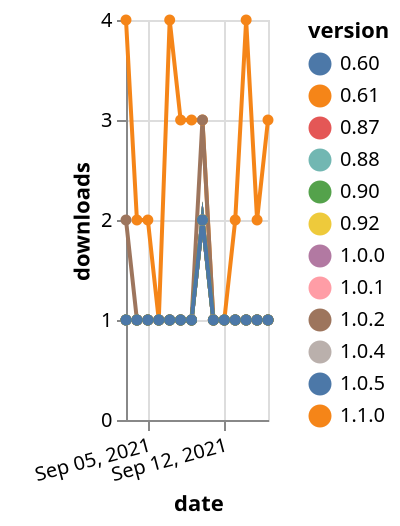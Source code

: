 {"$schema": "https://vega.github.io/schema/vega-lite/v5.json", "description": "A simple bar chart with embedded data.", "data": {"values": [{"date": "2021-09-03", "total": 120, "delta": 1, "version": "1.0.4"}, {"date": "2021-09-04", "total": 121, "delta": 1, "version": "1.0.4"}, {"date": "2021-09-05", "total": 122, "delta": 1, "version": "1.0.4"}, {"date": "2021-09-06", "total": 123, "delta": 1, "version": "1.0.4"}, {"date": "2021-09-07", "total": 124, "delta": 1, "version": "1.0.4"}, {"date": "2021-09-08", "total": 125, "delta": 1, "version": "1.0.4"}, {"date": "2021-09-09", "total": 126, "delta": 1, "version": "1.0.4"}, {"date": "2021-09-10", "total": 128, "delta": 2, "version": "1.0.4"}, {"date": "2021-09-11", "total": 129, "delta": 1, "version": "1.0.4"}, {"date": "2021-09-12", "total": 130, "delta": 1, "version": "1.0.4"}, {"date": "2021-09-13", "total": 131, "delta": 1, "version": "1.0.4"}, {"date": "2021-09-14", "total": 132, "delta": 1, "version": "1.0.4"}, {"date": "2021-09-15", "total": 133, "delta": 1, "version": "1.0.4"}, {"date": "2021-09-16", "total": 134, "delta": 1, "version": "1.0.4"}, {"date": "2021-09-03", "total": 185, "delta": 1, "version": "0.87"}, {"date": "2021-09-04", "total": 186, "delta": 1, "version": "0.87"}, {"date": "2021-09-05", "total": 187, "delta": 1, "version": "0.87"}, {"date": "2021-09-06", "total": 188, "delta": 1, "version": "0.87"}, {"date": "2021-09-07", "total": 189, "delta": 1, "version": "0.87"}, {"date": "2021-09-08", "total": 190, "delta": 1, "version": "0.87"}, {"date": "2021-09-09", "total": 191, "delta": 1, "version": "0.87"}, {"date": "2021-09-10", "total": 193, "delta": 2, "version": "0.87"}, {"date": "2021-09-11", "total": 194, "delta": 1, "version": "0.87"}, {"date": "2021-09-12", "total": 195, "delta": 1, "version": "0.87"}, {"date": "2021-09-13", "total": 196, "delta": 1, "version": "0.87"}, {"date": "2021-09-14", "total": 197, "delta": 1, "version": "0.87"}, {"date": "2021-09-15", "total": 198, "delta": 1, "version": "0.87"}, {"date": "2021-09-16", "total": 199, "delta": 1, "version": "0.87"}, {"date": "2021-09-03", "total": 74, "delta": 4, "version": "1.1.0"}, {"date": "2021-09-04", "total": 76, "delta": 2, "version": "1.1.0"}, {"date": "2021-09-05", "total": 78, "delta": 2, "version": "1.1.0"}, {"date": "2021-09-06", "total": 79, "delta": 1, "version": "1.1.0"}, {"date": "2021-09-07", "total": 83, "delta": 4, "version": "1.1.0"}, {"date": "2021-09-08", "total": 86, "delta": 3, "version": "1.1.0"}, {"date": "2021-09-09", "total": 89, "delta": 3, "version": "1.1.0"}, {"date": "2021-09-10", "total": 92, "delta": 3, "version": "1.1.0"}, {"date": "2021-09-11", "total": 93, "delta": 1, "version": "1.1.0"}, {"date": "2021-09-12", "total": 94, "delta": 1, "version": "1.1.0"}, {"date": "2021-09-13", "total": 96, "delta": 2, "version": "1.1.0"}, {"date": "2021-09-14", "total": 100, "delta": 4, "version": "1.1.0"}, {"date": "2021-09-15", "total": 102, "delta": 2, "version": "1.1.0"}, {"date": "2021-09-16", "total": 105, "delta": 3, "version": "1.1.0"}, {"date": "2021-09-03", "total": 667, "delta": 1, "version": "0.92"}, {"date": "2021-09-04", "total": 668, "delta": 1, "version": "0.92"}, {"date": "2021-09-05", "total": 669, "delta": 1, "version": "0.92"}, {"date": "2021-09-06", "total": 670, "delta": 1, "version": "0.92"}, {"date": "2021-09-07", "total": 671, "delta": 1, "version": "0.92"}, {"date": "2021-09-08", "total": 672, "delta": 1, "version": "0.92"}, {"date": "2021-09-09", "total": 673, "delta": 1, "version": "0.92"}, {"date": "2021-09-10", "total": 675, "delta": 2, "version": "0.92"}, {"date": "2021-09-11", "total": 676, "delta": 1, "version": "0.92"}, {"date": "2021-09-12", "total": 677, "delta": 1, "version": "0.92"}, {"date": "2021-09-13", "total": 678, "delta": 1, "version": "0.92"}, {"date": "2021-09-14", "total": 679, "delta": 1, "version": "0.92"}, {"date": "2021-09-15", "total": 680, "delta": 1, "version": "0.92"}, {"date": "2021-09-16", "total": 681, "delta": 1, "version": "0.92"}, {"date": "2021-09-03", "total": 120, "delta": 1, "version": "1.0.1"}, {"date": "2021-09-04", "total": 121, "delta": 1, "version": "1.0.1"}, {"date": "2021-09-05", "total": 122, "delta": 1, "version": "1.0.1"}, {"date": "2021-09-06", "total": 123, "delta": 1, "version": "1.0.1"}, {"date": "2021-09-07", "total": 124, "delta": 1, "version": "1.0.1"}, {"date": "2021-09-08", "total": 125, "delta": 1, "version": "1.0.1"}, {"date": "2021-09-09", "total": 126, "delta": 1, "version": "1.0.1"}, {"date": "2021-09-10", "total": 128, "delta": 2, "version": "1.0.1"}, {"date": "2021-09-11", "total": 129, "delta": 1, "version": "1.0.1"}, {"date": "2021-09-12", "total": 130, "delta": 1, "version": "1.0.1"}, {"date": "2021-09-13", "total": 131, "delta": 1, "version": "1.0.1"}, {"date": "2021-09-14", "total": 132, "delta": 1, "version": "1.0.1"}, {"date": "2021-09-15", "total": 133, "delta": 1, "version": "1.0.1"}, {"date": "2021-09-16", "total": 134, "delta": 1, "version": "1.0.1"}, {"date": "2021-09-03", "total": 121, "delta": 1, "version": "1.0.0"}, {"date": "2021-09-04", "total": 122, "delta": 1, "version": "1.0.0"}, {"date": "2021-09-05", "total": 123, "delta": 1, "version": "1.0.0"}, {"date": "2021-09-06", "total": 124, "delta": 1, "version": "1.0.0"}, {"date": "2021-09-07", "total": 125, "delta": 1, "version": "1.0.0"}, {"date": "2021-09-08", "total": 126, "delta": 1, "version": "1.0.0"}, {"date": "2021-09-09", "total": 127, "delta": 1, "version": "1.0.0"}, {"date": "2021-09-10", "total": 129, "delta": 2, "version": "1.0.0"}, {"date": "2021-09-11", "total": 130, "delta": 1, "version": "1.0.0"}, {"date": "2021-09-12", "total": 131, "delta": 1, "version": "1.0.0"}, {"date": "2021-09-13", "total": 132, "delta": 1, "version": "1.0.0"}, {"date": "2021-09-14", "total": 133, "delta": 1, "version": "1.0.0"}, {"date": "2021-09-15", "total": 134, "delta": 1, "version": "1.0.0"}, {"date": "2021-09-16", "total": 135, "delta": 1, "version": "1.0.0"}, {"date": "2021-09-03", "total": 159, "delta": 1, "version": "0.88"}, {"date": "2021-09-04", "total": 160, "delta": 1, "version": "0.88"}, {"date": "2021-09-05", "total": 161, "delta": 1, "version": "0.88"}, {"date": "2021-09-06", "total": 162, "delta": 1, "version": "0.88"}, {"date": "2021-09-07", "total": 163, "delta": 1, "version": "0.88"}, {"date": "2021-09-08", "total": 164, "delta": 1, "version": "0.88"}, {"date": "2021-09-09", "total": 165, "delta": 1, "version": "0.88"}, {"date": "2021-09-10", "total": 167, "delta": 2, "version": "0.88"}, {"date": "2021-09-11", "total": 168, "delta": 1, "version": "0.88"}, {"date": "2021-09-12", "total": 169, "delta": 1, "version": "0.88"}, {"date": "2021-09-13", "total": 170, "delta": 1, "version": "0.88"}, {"date": "2021-09-14", "total": 171, "delta": 1, "version": "0.88"}, {"date": "2021-09-15", "total": 172, "delta": 1, "version": "0.88"}, {"date": "2021-09-16", "total": 173, "delta": 1, "version": "0.88"}, {"date": "2021-09-03", "total": 279, "delta": 1, "version": "1.0.5"}, {"date": "2021-09-04", "total": 280, "delta": 1, "version": "1.0.5"}, {"date": "2021-09-05", "total": 281, "delta": 1, "version": "1.0.5"}, {"date": "2021-09-06", "total": 282, "delta": 1, "version": "1.0.5"}, {"date": "2021-09-07", "total": 283, "delta": 1, "version": "1.0.5"}, {"date": "2021-09-08", "total": 284, "delta": 1, "version": "1.0.5"}, {"date": "2021-09-09", "total": 285, "delta": 1, "version": "1.0.5"}, {"date": "2021-09-10", "total": 287, "delta": 2, "version": "1.0.5"}, {"date": "2021-09-11", "total": 288, "delta": 1, "version": "1.0.5"}, {"date": "2021-09-12", "total": 289, "delta": 1, "version": "1.0.5"}, {"date": "2021-09-13", "total": 290, "delta": 1, "version": "1.0.5"}, {"date": "2021-09-14", "total": 291, "delta": 1, "version": "1.0.5"}, {"date": "2021-09-15", "total": 292, "delta": 1, "version": "1.0.5"}, {"date": "2021-09-16", "total": 293, "delta": 1, "version": "1.0.5"}, {"date": "2021-09-03", "total": 214, "delta": 2, "version": "1.0.2"}, {"date": "2021-09-04", "total": 215, "delta": 1, "version": "1.0.2"}, {"date": "2021-09-05", "total": 216, "delta": 1, "version": "1.0.2"}, {"date": "2021-09-06", "total": 217, "delta": 1, "version": "1.0.2"}, {"date": "2021-09-07", "total": 218, "delta": 1, "version": "1.0.2"}, {"date": "2021-09-08", "total": 219, "delta": 1, "version": "1.0.2"}, {"date": "2021-09-09", "total": 220, "delta": 1, "version": "1.0.2"}, {"date": "2021-09-10", "total": 223, "delta": 3, "version": "1.0.2"}, {"date": "2021-09-11", "total": 224, "delta": 1, "version": "1.0.2"}, {"date": "2021-09-12", "total": 225, "delta": 1, "version": "1.0.2"}, {"date": "2021-09-13", "total": 226, "delta": 1, "version": "1.0.2"}, {"date": "2021-09-14", "total": 227, "delta": 1, "version": "1.0.2"}, {"date": "2021-09-15", "total": 228, "delta": 1, "version": "1.0.2"}, {"date": "2021-09-16", "total": 229, "delta": 1, "version": "1.0.2"}, {"date": "2021-09-03", "total": 335, "delta": 1, "version": "0.61"}, {"date": "2021-09-04", "total": 336, "delta": 1, "version": "0.61"}, {"date": "2021-09-05", "total": 337, "delta": 1, "version": "0.61"}, {"date": "2021-09-06", "total": 338, "delta": 1, "version": "0.61"}, {"date": "2021-09-07", "total": 339, "delta": 1, "version": "0.61"}, {"date": "2021-09-08", "total": 340, "delta": 1, "version": "0.61"}, {"date": "2021-09-09", "total": 341, "delta": 1, "version": "0.61"}, {"date": "2021-09-10", "total": 343, "delta": 2, "version": "0.61"}, {"date": "2021-09-11", "total": 344, "delta": 1, "version": "0.61"}, {"date": "2021-09-12", "total": 345, "delta": 1, "version": "0.61"}, {"date": "2021-09-13", "total": 346, "delta": 1, "version": "0.61"}, {"date": "2021-09-14", "total": 347, "delta": 1, "version": "0.61"}, {"date": "2021-09-15", "total": 348, "delta": 1, "version": "0.61"}, {"date": "2021-09-16", "total": 349, "delta": 1, "version": "0.61"}, {"date": "2021-09-03", "total": 153, "delta": 1, "version": "0.90"}, {"date": "2021-09-04", "total": 154, "delta": 1, "version": "0.90"}, {"date": "2021-09-05", "total": 155, "delta": 1, "version": "0.90"}, {"date": "2021-09-06", "total": 156, "delta": 1, "version": "0.90"}, {"date": "2021-09-07", "total": 157, "delta": 1, "version": "0.90"}, {"date": "2021-09-08", "total": 158, "delta": 1, "version": "0.90"}, {"date": "2021-09-09", "total": 159, "delta": 1, "version": "0.90"}, {"date": "2021-09-10", "total": 161, "delta": 2, "version": "0.90"}, {"date": "2021-09-11", "total": 162, "delta": 1, "version": "0.90"}, {"date": "2021-09-12", "total": 163, "delta": 1, "version": "0.90"}, {"date": "2021-09-13", "total": 164, "delta": 1, "version": "0.90"}, {"date": "2021-09-14", "total": 165, "delta": 1, "version": "0.90"}, {"date": "2021-09-15", "total": 166, "delta": 1, "version": "0.90"}, {"date": "2021-09-16", "total": 167, "delta": 1, "version": "0.90"}, {"date": "2021-09-03", "total": 217, "delta": 1, "version": "0.60"}, {"date": "2021-09-04", "total": 218, "delta": 1, "version": "0.60"}, {"date": "2021-09-05", "total": 219, "delta": 1, "version": "0.60"}, {"date": "2021-09-06", "total": 220, "delta": 1, "version": "0.60"}, {"date": "2021-09-07", "total": 221, "delta": 1, "version": "0.60"}, {"date": "2021-09-08", "total": 222, "delta": 1, "version": "0.60"}, {"date": "2021-09-09", "total": 223, "delta": 1, "version": "0.60"}, {"date": "2021-09-10", "total": 225, "delta": 2, "version": "0.60"}, {"date": "2021-09-11", "total": 226, "delta": 1, "version": "0.60"}, {"date": "2021-09-12", "total": 227, "delta": 1, "version": "0.60"}, {"date": "2021-09-13", "total": 228, "delta": 1, "version": "0.60"}, {"date": "2021-09-14", "total": 229, "delta": 1, "version": "0.60"}, {"date": "2021-09-15", "total": 230, "delta": 1, "version": "0.60"}, {"date": "2021-09-16", "total": 231, "delta": 1, "version": "0.60"}]}, "width": "container", "mark": {"type": "line", "point": {"filled": true}}, "encoding": {"x": {"field": "date", "type": "temporal", "timeUnit": "yearmonthdate", "title": "date", "axis": {"labelAngle": -15}}, "y": {"field": "delta", "type": "quantitative", "title": "downloads"}, "color": {"field": "version", "type": "nominal"}, "tooltip": {"field": "delta"}}}